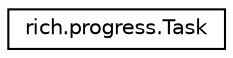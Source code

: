 digraph "Graphical Class Hierarchy"
{
 // LATEX_PDF_SIZE
  edge [fontname="Helvetica",fontsize="10",labelfontname="Helvetica",labelfontsize="10"];
  node [fontname="Helvetica",fontsize="10",shape=record];
  rankdir="LR";
  Node0 [label="rich.progress.Task",height=0.2,width=0.4,color="black", fillcolor="white", style="filled",URL="$classrich_1_1progress_1_1Task.html",tooltip=" "];
}
